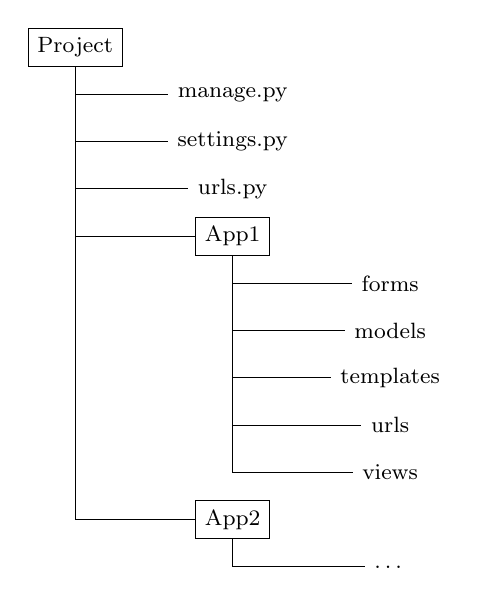 

\begin{tikzpicture}[ %
	grow via three points={
		one child at (2,-0.6) and two children at (2,-0.6) and (2,-1.2)
	},
 	edge from parent path={(\tikzparentnode.south) |- (\tikzchildnode.west)},
	every node/.style={font=\footnotesize}
]

\node[draw] (root) {Project}
	child {node {manage.py}}
	child {node {settings.py}}
	child {node {urls.py}}
	child {node[draw] {App1}
		child {node {forms}}
		child {node {models}}
		child {node {templates}}
		child {node {urls}}
		child {node {views}}
	}
	child [missing] {}	
    child [missing] {}	
    child [missing] {}
	child [missing] {}
	child [missing] {}
	child {node[draw] {App2}
		child {node {\dots}}
	}
;



\end{tikzpicture}